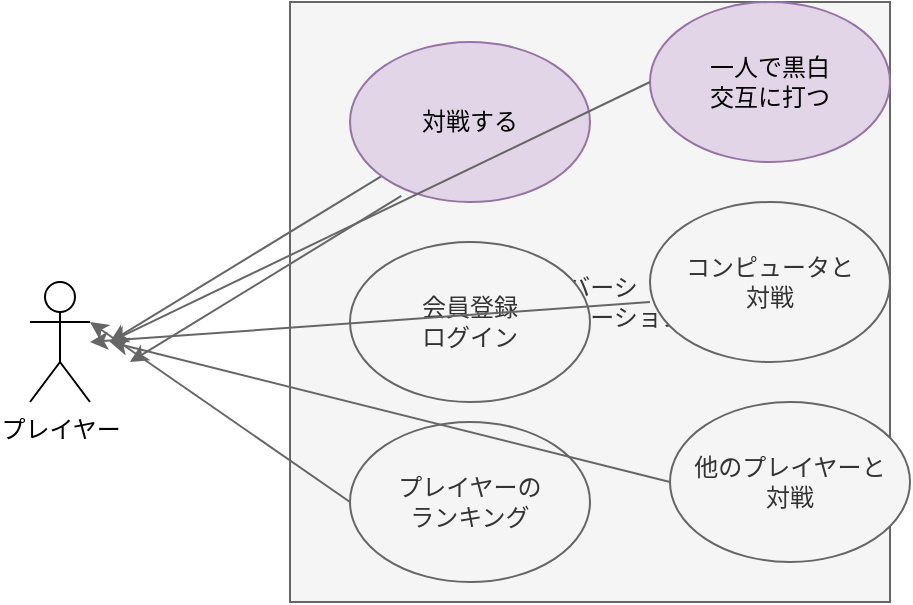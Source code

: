 <mxfile>
    <diagram id="MDYp480DiMV7Z7zkJ4M1" name="ページ1">
        <mxGraphModel dx="1330" dy="583" grid="1" gridSize="10" guides="1" tooltips="1" connect="1" arrows="1" fold="1" page="1" pageScale="1" pageWidth="827" pageHeight="1169" math="0" shadow="0">
            <root>
                <mxCell id="0"/>
                <mxCell id="1" parent="0"/>
                <mxCell id="2" value="&lt;div style=&quot;&quot;&gt;&lt;span style=&quot;background-color: initial;&quot;&gt;リバーシ&lt;/span&gt;&lt;/div&gt;&lt;div style=&quot;&quot;&gt;&lt;span style=&quot;background-color: initial;&quot;&gt;アプリケーション&lt;/span&gt;&lt;/div&gt;" style="whiteSpace=wrap;html=1;aspect=fixed;fillColor=#f5f5f5;fontColor=#333333;strokeColor=#666666;align=center;" vertex="1" parent="1">
                    <mxGeometry y="60" width="300" height="300" as="geometry"/>
                </mxCell>
                <mxCell id="3" value="プレイヤー" style="shape=umlActor;verticalLabelPosition=bottom;verticalAlign=top;html=1;outlineConnect=0;" vertex="1" parent="1">
                    <mxGeometry x="-130" y="200" width="30" height="60" as="geometry"/>
                </mxCell>
                <mxCell id="7" style="edgeStyle=none;html=1;fillColor=#f5f5f5;strokeColor=#666666;" edge="1" parent="1" source="6">
                    <mxGeometry relative="1" as="geometry">
                        <mxPoint x="-90" y="230" as="targetPoint"/>
                    </mxGeometry>
                </mxCell>
                <mxCell id="6" value="対戦する" style="ellipse;whiteSpace=wrap;html=1;fillColor=#e1d5e7;strokeColor=#9673a6;" vertex="1" parent="1">
                    <mxGeometry x="30" y="80" width="120" height="80" as="geometry"/>
                </mxCell>
                <mxCell id="9" value="会員登録&lt;br&gt;ログイン" style="ellipse;whiteSpace=wrap;html=1;fillColor=#f5f5f5;fontColor=#333333;strokeColor=#666666;" vertex="1" parent="1">
                    <mxGeometry x="30" y="180" width="120" height="80" as="geometry"/>
                </mxCell>
                <mxCell id="10" value="一人で黒白&lt;br&gt;交互に打つ" style="ellipse;whiteSpace=wrap;html=1;fillColor=#e1d5e7;strokeColor=#9673a6;" vertex="1" parent="1">
                    <mxGeometry x="180" y="60" width="120" height="80" as="geometry"/>
                </mxCell>
                <mxCell id="11" value="他のプレイヤーと&lt;br&gt;対戦" style="ellipse;whiteSpace=wrap;html=1;fillColor=#f5f5f5;fontColor=#333333;strokeColor=#666666;" vertex="1" parent="1">
                    <mxGeometry x="190" y="260" width="120" height="80" as="geometry"/>
                </mxCell>
                <mxCell id="12" value="コンピュータと&lt;br&gt;対戦" style="ellipse;whiteSpace=wrap;html=1;fillColor=#f5f5f5;fontColor=#333333;strokeColor=#666666;" vertex="1" parent="1">
                    <mxGeometry x="180" y="160" width="120" height="80" as="geometry"/>
                </mxCell>
                <mxCell id="13" value="プレイヤーの&lt;br&gt;ランキング" style="ellipse;whiteSpace=wrap;html=1;fillColor=#f5f5f5;fontColor=#333333;strokeColor=#666666;" vertex="1" parent="1">
                    <mxGeometry x="30" y="270" width="120" height="80" as="geometry"/>
                </mxCell>
                <mxCell id="14" style="edgeStyle=none;html=1;fillColor=#f5f5f5;strokeColor=#666666;" edge="1" parent="1">
                    <mxGeometry relative="1" as="geometry">
                        <mxPoint x="-80" y="240" as="targetPoint"/>
                        <mxPoint x="55.648" y="156.94" as="sourcePoint"/>
                    </mxGeometry>
                </mxCell>
                <mxCell id="15" style="edgeStyle=none;html=1;fillColor=#f5f5f5;strokeColor=#666666;exitX=0;exitY=0.5;exitDx=0;exitDy=0;" edge="1" parent="1" source="11">
                    <mxGeometry relative="1" as="geometry">
                        <mxPoint x="-90" y="230" as="targetPoint"/>
                        <mxPoint x="65.648" y="166.94" as="sourcePoint"/>
                    </mxGeometry>
                </mxCell>
                <mxCell id="16" style="edgeStyle=none;html=1;fillColor=#f5f5f5;strokeColor=#666666;exitX=0;exitY=0.625;exitDx=0;exitDy=0;exitPerimeter=0;" edge="1" parent="1" source="12">
                    <mxGeometry relative="1" as="geometry">
                        <mxPoint x="-100" y="230" as="targetPoint"/>
                        <mxPoint x="75.648" y="176.94" as="sourcePoint"/>
                    </mxGeometry>
                </mxCell>
                <mxCell id="17" style="edgeStyle=none;html=1;fillColor=#f5f5f5;strokeColor=#666666;exitX=0;exitY=0.5;exitDx=0;exitDy=0;" edge="1" parent="1" source="10">
                    <mxGeometry relative="1" as="geometry">
                        <mxPoint x="-90" y="230" as="targetPoint"/>
                        <mxPoint x="85.648" y="186.94" as="sourcePoint"/>
                    </mxGeometry>
                </mxCell>
                <mxCell id="18" style="edgeStyle=none;html=1;fillColor=#f5f5f5;strokeColor=#666666;entryX=1;entryY=0.333;entryDx=0;entryDy=0;entryPerimeter=0;exitX=0;exitY=0.5;exitDx=0;exitDy=0;" edge="1" parent="1" source="13" target="3">
                    <mxGeometry relative="1" as="geometry">
                        <mxPoint x="-40" y="280" as="targetPoint"/>
                        <mxPoint x="95.648" y="196.94" as="sourcePoint"/>
                    </mxGeometry>
                </mxCell>
            </root>
        </mxGraphModel>
    </diagram>
</mxfile>